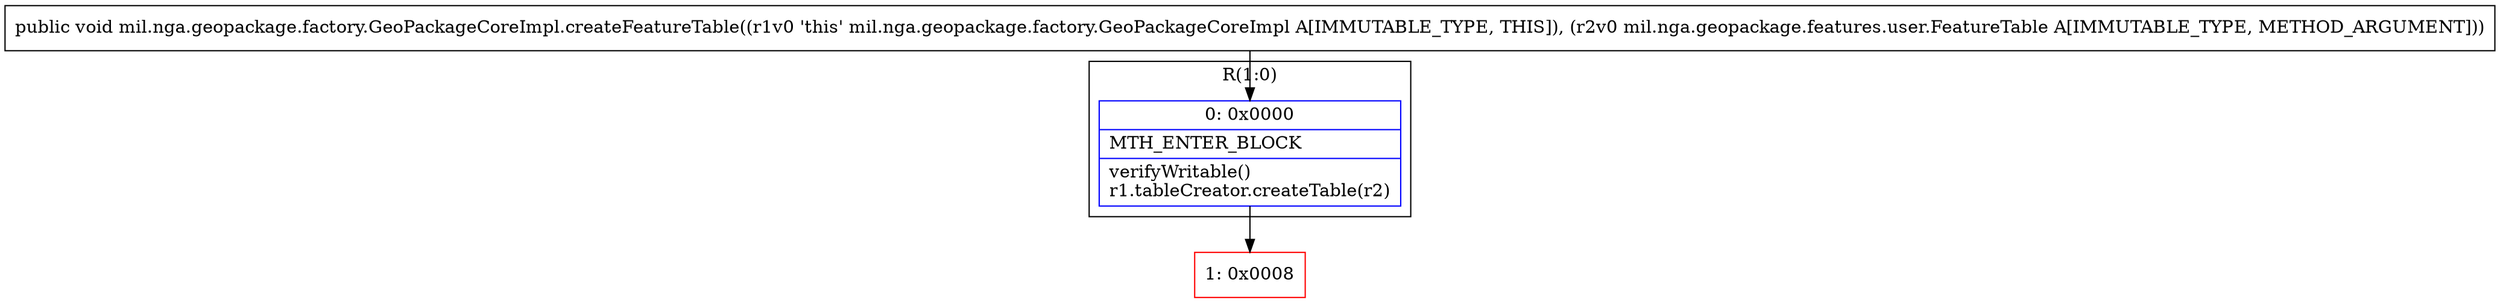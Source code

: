 digraph "CFG formil.nga.geopackage.factory.GeoPackageCoreImpl.createFeatureTable(Lmil\/nga\/geopackage\/features\/user\/FeatureTable;)V" {
subgraph cluster_Region_1100991057 {
label = "R(1:0)";
node [shape=record,color=blue];
Node_0 [shape=record,label="{0\:\ 0x0000|MTH_ENTER_BLOCK\l|verifyWritable()\lr1.tableCreator.createTable(r2)\l}"];
}
Node_1 [shape=record,color=red,label="{1\:\ 0x0008}"];
MethodNode[shape=record,label="{public void mil.nga.geopackage.factory.GeoPackageCoreImpl.createFeatureTable((r1v0 'this' mil.nga.geopackage.factory.GeoPackageCoreImpl A[IMMUTABLE_TYPE, THIS]), (r2v0 mil.nga.geopackage.features.user.FeatureTable A[IMMUTABLE_TYPE, METHOD_ARGUMENT])) }"];
MethodNode -> Node_0;
Node_0 -> Node_1;
}

